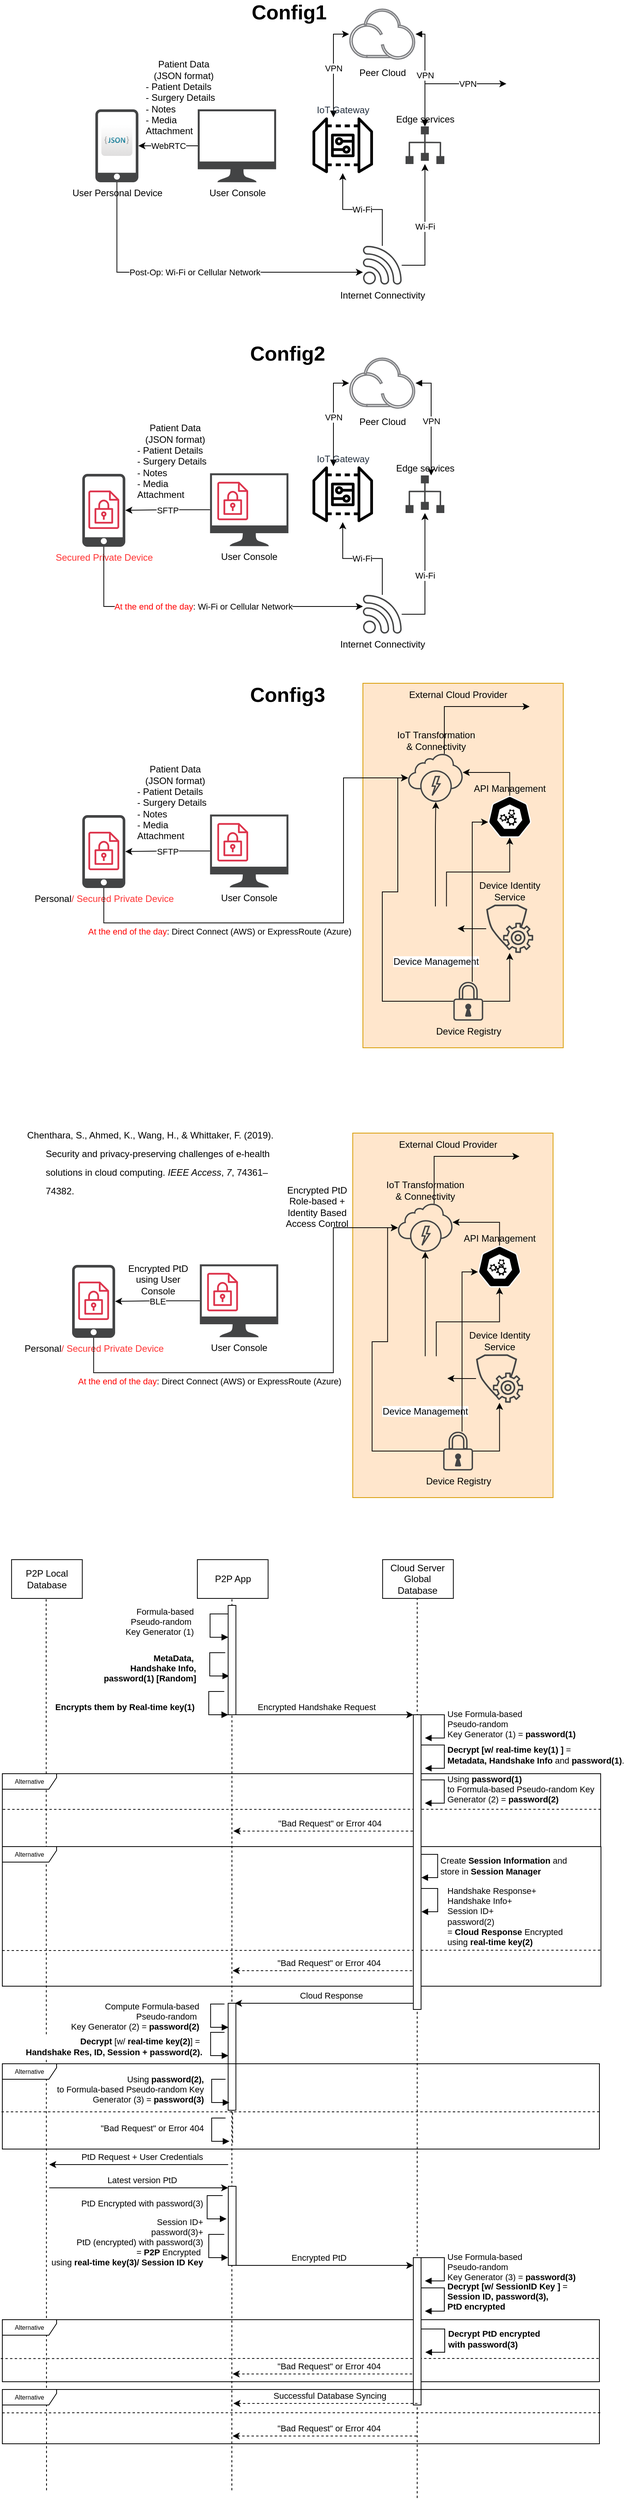 <mxfile version="24.7.5">
  <diagram name="Page-1" id="X_7h8zLOfVIcf5Rycq8-">
    <mxGraphModel dx="1687" dy="908" grid="1" gridSize="10" guides="1" tooltips="1" connect="1" arrows="1" fold="1" page="1" pageScale="1" pageWidth="850" pageHeight="1100" math="0" shadow="0">
      <root>
        <mxCell id="0" />
        <mxCell id="1" parent="0" />
        <mxCell id="AfyAULXcSbtilVkwsb1a-26" value="Cloud Response" style="endArrow=none;html=1;rounded=0;endFill=0;startArrow=classic;startFill=1;" parent="1" edge="1">
          <mxGeometry x="0.035" y="10" width="50" height="50" relative="1" as="geometry">
            <mxPoint x="340" y="2662" as="sourcePoint" />
            <mxPoint x="580" y="2662" as="targetPoint" />
            <mxPoint as="offset" />
          </mxGeometry>
        </mxCell>
        <mxCell id="LSRTFatCAq7PPlSGL0DP-1" value="" style="rounded=0;whiteSpace=wrap;html=1;fillColor=#ffe6cc;strokeColor=#d79b00;" parent="1" vertex="1">
          <mxGeometry x="505" y="960" width="258.36" height="470" as="geometry" />
        </mxCell>
        <mxCell id="LSRTFatCAq7PPlSGL0DP-2" value="User Personal Device" style="sketch=0;pointerEvents=1;shadow=0;dashed=0;html=1;strokeColor=none;fillColor=#434445;aspect=fixed;labelPosition=center;verticalLabelPosition=bottom;verticalAlign=top;align=center;outlineConnect=0;shape=mxgraph.vvd.phone;" parent="1" vertex="1">
          <mxGeometry x="160" y="220" width="55.46" height="94" as="geometry" />
        </mxCell>
        <mxCell id="LSRTFatCAq7PPlSGL0DP-3" value="User Console" style="sketch=0;pointerEvents=1;shadow=0;dashed=0;html=1;strokeColor=none;fillColor=#434445;aspect=fixed;labelPosition=center;verticalLabelPosition=bottom;verticalAlign=top;align=center;outlineConnect=0;shape=mxgraph.vvd.monitor;" parent="1" vertex="1">
          <mxGeometry x="292" y="220" width="101.08" height="94" as="geometry" />
        </mxCell>
        <mxCell id="LSRTFatCAq7PPlSGL0DP-4" value="WebRTC" style="edgeStyle=orthogonalEdgeStyle;shape=connector;rounded=0;orthogonalLoop=1;jettySize=auto;html=1;labelBackgroundColor=default;strokeColor=default;align=center;verticalAlign=middle;fontFamily=Helvetica;fontSize=11;fontColor=default;endArrow=classic;" parent="1" source="LSRTFatCAq7PPlSGL0DP-3" target="LSRTFatCAq7PPlSGL0DP-2" edge="1">
          <mxGeometry relative="1" as="geometry" />
        </mxCell>
        <mxCell id="LSRTFatCAq7PPlSGL0DP-5" value="VPN" style="edgeStyle=orthogonalEdgeStyle;shape=connector;rounded=0;orthogonalLoop=1;jettySize=auto;html=1;exitX=1;exitY=0.5;exitDx=0;exitDy=0;labelBackgroundColor=default;strokeColor=default;align=center;verticalAlign=middle;fontFamily=Helvetica;fontSize=11;fontColor=default;endArrow=classic;startArrow=block;startFill=1;" parent="1" source="LSRTFatCAq7PPlSGL0DP-6" target="LSRTFatCAq7PPlSGL0DP-9" edge="1">
          <mxGeometry relative="1" as="geometry">
            <Array as="points">
              <mxPoint x="585" y="123" />
            </Array>
          </mxGeometry>
        </mxCell>
        <mxCell id="LSRTFatCAq7PPlSGL0DP-6" value="Peer Cloud" style="image;aspect=fixed;perimeter=ellipsePerimeter;html=1;align=center;shadow=0;dashed=0;fontColor=#00000;labelBackgroundColor=default;fontSize=12;spacingTop=3;image=img/lib/ibm/miscellaneous/peer_cloud.svg;strokeColor=#000000;" parent="1" vertex="1">
          <mxGeometry x="487.14" y="90" width="85.71" height="66" as="geometry" />
        </mxCell>
        <mxCell id="LSRTFatCAq7PPlSGL0DP-7" value="VPN" style="edgeStyle=orthogonalEdgeStyle;shape=connector;rounded=0;orthogonalLoop=1;jettySize=auto;html=1;entryX=0;entryY=0.5;entryDx=0;entryDy=0;labelBackgroundColor=default;strokeColor=default;align=center;verticalAlign=middle;fontFamily=Helvetica;fontSize=11;fontColor=default;endArrow=classic;startArrow=block;startFill=1;" parent="1" source="LSRTFatCAq7PPlSGL0DP-8" target="LSRTFatCAq7PPlSGL0DP-6" edge="1">
          <mxGeometry relative="1" as="geometry">
            <Array as="points">
              <mxPoint x="467" y="123" />
            </Array>
          </mxGeometry>
        </mxCell>
        <mxCell id="LSRTFatCAq7PPlSGL0DP-8" value="IoT Gateway" style="sketch=0;outlineConnect=0;fontColor=#232F3E;gradientColor=none;fillColor=#00000;strokeColor=none;dashed=0;verticalLabelPosition=top;verticalAlign=bottom;align=center;html=1;fontSize=12;fontStyle=0;aspect=fixed;pointerEvents=1;shape=mxgraph.aws4.iot_device_gateway;labelPosition=center;" parent="1" vertex="1">
          <mxGeometry x="440" y="229.75" width="78" height="73" as="geometry" />
        </mxCell>
        <mxCell id="LSRTFatCAq7PPlSGL0DP-9" value="Edge services" style="sketch=0;pointerEvents=1;shadow=0;dashed=0;html=1;strokeColor=none;fillColor=#434445;aspect=fixed;labelPosition=center;verticalLabelPosition=top;verticalAlign=bottom;align=center;outlineConnect=0;shape=mxgraph.vvd.infrastructure;" parent="1" vertex="1">
          <mxGeometry x="560" y="242" width="50" height="48.5" as="geometry" />
        </mxCell>
        <mxCell id="LSRTFatCAq7PPlSGL0DP-10" value="Wi-Fi" style="edgeStyle=orthogonalEdgeStyle;shape=connector;rounded=0;orthogonalLoop=1;jettySize=auto;html=1;labelBackgroundColor=default;strokeColor=default;align=center;verticalAlign=middle;fontFamily=Helvetica;fontSize=11;fontColor=default;endArrow=classic;" parent="1" source="LSRTFatCAq7PPlSGL0DP-12" target="LSRTFatCAq7PPlSGL0DP-8" edge="1">
          <mxGeometry relative="1" as="geometry" />
        </mxCell>
        <mxCell id="LSRTFatCAq7PPlSGL0DP-11" value="Wi-Fi" style="edgeStyle=orthogonalEdgeStyle;shape=connector;rounded=0;orthogonalLoop=1;jettySize=auto;html=1;labelBackgroundColor=default;strokeColor=default;align=center;verticalAlign=middle;fontFamily=Helvetica;fontSize=11;fontColor=default;endArrow=classic;" parent="1" source="LSRTFatCAq7PPlSGL0DP-12" target="LSRTFatCAq7PPlSGL0DP-9" edge="1">
          <mxGeometry relative="1" as="geometry" />
        </mxCell>
        <mxCell id="LSRTFatCAq7PPlSGL0DP-12" value="Internet Connectivity" style="sketch=0;pointerEvents=1;shadow=0;dashed=0;html=1;strokeColor=none;fillColor=#434445;aspect=fixed;labelPosition=center;verticalLabelPosition=bottom;verticalAlign=top;align=center;outlineConnect=0;shape=mxgraph.vvd.wi_fi;" parent="1" vertex="1">
          <mxGeometry x="505" y="396" width="50" height="50" as="geometry" />
        </mxCell>
        <mxCell id="LSRTFatCAq7PPlSGL0DP-13" value="VPN" style="edgeStyle=orthogonalEdgeStyle;shape=connector;rounded=0;orthogonalLoop=1;jettySize=auto;html=1;labelBackgroundColor=default;strokeColor=default;align=center;verticalAlign=middle;fontFamily=Helvetica;fontSize=11;fontColor=default;endArrow=classic;startArrow=block;startFill=1;" parent="1" source="LSRTFatCAq7PPlSGL0DP-9" edge="1">
          <mxGeometry x="0.375" relative="1" as="geometry">
            <Array as="points">
              <mxPoint x="585" y="187" />
            </Array>
            <mxPoint x="690" y="187" as="targetPoint" />
            <mxPoint as="offset" />
          </mxGeometry>
        </mxCell>
        <mxCell id="LSRTFatCAq7PPlSGL0DP-14" value="Post-Op: Wi-Fi or Cellular Network" style="edgeStyle=orthogonalEdgeStyle;shape=connector;rounded=0;orthogonalLoop=1;jettySize=auto;html=1;labelBackgroundColor=default;strokeColor=default;align=center;verticalAlign=middle;fontFamily=Helvetica;fontSize=11;fontColor=default;endArrow=classic;startArrow=none;startFill=0;" parent="1" source="LSRTFatCAq7PPlSGL0DP-2" target="LSRTFatCAq7PPlSGL0DP-12" edge="1">
          <mxGeometry relative="1" as="geometry">
            <Array as="points">
              <mxPoint x="188" y="430" />
            </Array>
          </mxGeometry>
        </mxCell>
        <mxCell id="LSRTFatCAq7PPlSGL0DP-15" value="" style="dashed=0;outlineConnect=0;html=1;align=center;labelPosition=center;verticalLabelPosition=bottom;verticalAlign=top;shape=mxgraph.webicons.json_2;gradientColor=#DFDEDE" parent="1" vertex="1">
          <mxGeometry x="167.73" y="240" width="40" height="40" as="geometry" />
        </mxCell>
        <mxCell id="LSRTFatCAq7PPlSGL0DP-16" value="Patient Data&lt;br&gt;(JSON format)&lt;br&gt;&lt;div style=&quot;text-align: left;&quot;&gt;&lt;span style=&quot;background-color: initial;&quot;&gt;- Patient Details&lt;/span&gt;&lt;/div&gt;&lt;div style=&quot;text-align: left;&quot;&gt;&lt;span style=&quot;background-color: initial;&quot;&gt;- Surgery Details&lt;/span&gt;&lt;/div&gt;&lt;div style=&quot;text-align: left;&quot;&gt;&lt;span style=&quot;background-color: initial;&quot;&gt;- Notes&lt;/span&gt;&lt;/div&gt;&lt;div style=&quot;text-align: left;&quot;&gt;&lt;span style=&quot;background-color: initial;&quot;&gt;- Media Attachment&lt;/span&gt;&lt;/div&gt;" style="text;html=1;align=center;verticalAlign=middle;whiteSpace=wrap;rounded=0;" parent="1" vertex="1">
          <mxGeometry x="224" y="160" width="100" height="90" as="geometry" />
        </mxCell>
        <mxCell id="LSRTFatCAq7PPlSGL0DP-17" value="&lt;font color=&quot;#ff3333&quot;&gt;Secured Private Device&lt;/font&gt;" style="sketch=0;pointerEvents=1;shadow=0;dashed=0;html=1;strokeColor=none;fillColor=#434445;aspect=fixed;labelPosition=center;verticalLabelPosition=bottom;verticalAlign=top;align=center;outlineConnect=0;shape=mxgraph.vvd.phone;" parent="1" vertex="1">
          <mxGeometry x="143.13" y="690" width="55.46" height="94" as="geometry" />
        </mxCell>
        <mxCell id="LSRTFatCAq7PPlSGL0DP-18" value="VPN" style="edgeStyle=orthogonalEdgeStyle;shape=connector;rounded=0;orthogonalLoop=1;jettySize=auto;html=1;exitX=1;exitY=0.5;exitDx=0;exitDy=0;labelBackgroundColor=default;strokeColor=default;align=center;verticalAlign=middle;fontFamily=Helvetica;fontSize=11;fontColor=default;endArrow=classic;startArrow=block;startFill=1;" parent="1" source="LSRTFatCAq7PPlSGL0DP-19" target="LSRTFatCAq7PPlSGL0DP-22" edge="1">
          <mxGeometry relative="1" as="geometry">
            <Array as="points">
              <mxPoint x="593" y="573" />
            </Array>
          </mxGeometry>
        </mxCell>
        <mxCell id="LSRTFatCAq7PPlSGL0DP-19" value="Peer Cloud" style="image;aspect=fixed;perimeter=ellipsePerimeter;html=1;align=center;shadow=0;dashed=0;fontColor=#00000;labelBackgroundColor=default;fontSize=12;spacingTop=3;image=img/lib/ibm/miscellaneous/peer_cloud.svg;strokeColor=#000000;" parent="1" vertex="1">
          <mxGeometry x="487.14" y="540" width="85.71" height="66" as="geometry" />
        </mxCell>
        <mxCell id="LSRTFatCAq7PPlSGL0DP-20" value="VPN" style="edgeStyle=orthogonalEdgeStyle;shape=connector;rounded=0;orthogonalLoop=1;jettySize=auto;html=1;entryX=0;entryY=0.5;entryDx=0;entryDy=0;labelBackgroundColor=default;strokeColor=default;align=center;verticalAlign=middle;fontFamily=Helvetica;fontSize=11;fontColor=default;endArrow=classic;startArrow=block;startFill=1;" parent="1" source="LSRTFatCAq7PPlSGL0DP-21" target="LSRTFatCAq7PPlSGL0DP-19" edge="1">
          <mxGeometry relative="1" as="geometry">
            <Array as="points">
              <mxPoint x="467" y="573" />
            </Array>
          </mxGeometry>
        </mxCell>
        <mxCell id="LSRTFatCAq7PPlSGL0DP-21" value="IoT Gateway" style="sketch=0;outlineConnect=0;fontColor=#232F3E;gradientColor=none;fillColor=#00000;strokeColor=none;dashed=0;verticalLabelPosition=top;verticalAlign=bottom;align=center;html=1;fontSize=12;fontStyle=0;aspect=fixed;pointerEvents=1;shape=mxgraph.aws4.iot_device_gateway;labelPosition=center;" parent="1" vertex="1">
          <mxGeometry x="440" y="679.75" width="78" height="73" as="geometry" />
        </mxCell>
        <mxCell id="LSRTFatCAq7PPlSGL0DP-22" value="Edge services" style="sketch=0;pointerEvents=1;shadow=0;dashed=0;html=1;strokeColor=none;fillColor=#434445;aspect=fixed;labelPosition=center;verticalLabelPosition=top;verticalAlign=bottom;align=center;outlineConnect=0;shape=mxgraph.vvd.infrastructure;" parent="1" vertex="1">
          <mxGeometry x="560" y="692" width="50" height="48.5" as="geometry" />
        </mxCell>
        <mxCell id="LSRTFatCAq7PPlSGL0DP-23" value="Wi-Fi" style="edgeStyle=orthogonalEdgeStyle;shape=connector;rounded=0;orthogonalLoop=1;jettySize=auto;html=1;labelBackgroundColor=default;strokeColor=default;align=center;verticalAlign=middle;fontFamily=Helvetica;fontSize=11;fontColor=default;endArrow=classic;" parent="1" source="LSRTFatCAq7PPlSGL0DP-25" target="LSRTFatCAq7PPlSGL0DP-21" edge="1">
          <mxGeometry relative="1" as="geometry" />
        </mxCell>
        <mxCell id="LSRTFatCAq7PPlSGL0DP-24" value="Wi-Fi" style="edgeStyle=orthogonalEdgeStyle;shape=connector;rounded=0;orthogonalLoop=1;jettySize=auto;html=1;labelBackgroundColor=default;strokeColor=default;align=center;verticalAlign=middle;fontFamily=Helvetica;fontSize=11;fontColor=default;endArrow=classic;" parent="1" source="LSRTFatCAq7PPlSGL0DP-25" target="LSRTFatCAq7PPlSGL0DP-22" edge="1">
          <mxGeometry relative="1" as="geometry" />
        </mxCell>
        <mxCell id="LSRTFatCAq7PPlSGL0DP-25" value="Internet Connectivity" style="sketch=0;pointerEvents=1;shadow=0;dashed=0;html=1;strokeColor=none;fillColor=#434445;aspect=fixed;labelPosition=center;verticalLabelPosition=bottom;verticalAlign=top;align=center;outlineConnect=0;shape=mxgraph.vvd.wi_fi;" parent="1" vertex="1">
          <mxGeometry x="505" y="846" width="50" height="50" as="geometry" />
        </mxCell>
        <mxCell id="LSRTFatCAq7PPlSGL0DP-26" value="&lt;font color=&quot;#ff0000&quot;&gt;At the end of the day&lt;/font&gt;: Wi-Fi or Cellular Network" style="edgeStyle=orthogonalEdgeStyle;shape=connector;rounded=0;orthogonalLoop=1;jettySize=auto;html=1;labelBackgroundColor=default;strokeColor=default;align=center;verticalAlign=middle;fontFamily=Helvetica;fontSize=11;fontColor=default;endArrow=classic;startArrow=none;startFill=0;" parent="1" source="LSRTFatCAq7PPlSGL0DP-17" target="LSRTFatCAq7PPlSGL0DP-25" edge="1">
          <mxGeometry relative="1" as="geometry">
            <Array as="points">
              <mxPoint x="171.13" y="861" />
            </Array>
          </mxGeometry>
        </mxCell>
        <mxCell id="LSRTFatCAq7PPlSGL0DP-27" value="User Console" style="sketch=0;pointerEvents=1;shadow=0;dashed=0;html=1;strokeColor=none;fillColor=#434445;aspect=fixed;labelPosition=center;verticalLabelPosition=bottom;verticalAlign=top;align=center;outlineConnect=0;shape=mxgraph.vvd.monitor;" parent="1" vertex="1">
          <mxGeometry x="307.86" y="689.25" width="101.08" height="94" as="geometry" />
        </mxCell>
        <mxCell id="LSRTFatCAq7PPlSGL0DP-28" value="SFTP" style="edgeStyle=orthogonalEdgeStyle;shape=connector;rounded=0;orthogonalLoop=1;jettySize=auto;html=1;labelBackgroundColor=default;strokeColor=default;align=center;verticalAlign=middle;fontFamily=Helvetica;fontSize=11;fontColor=default;endArrow=classic;" parent="1" source="LSRTFatCAq7PPlSGL0DP-27" target="LSRTFatCAq7PPlSGL0DP-17" edge="1">
          <mxGeometry relative="1" as="geometry">
            <mxPoint x="230.86" y="736.25" as="targetPoint" />
          </mxGeometry>
        </mxCell>
        <mxCell id="LSRTFatCAq7PPlSGL0DP-29" value="Patient Data&lt;br&gt;(JSON format)&lt;br&gt;&lt;div style=&quot;text-align: left;&quot;&gt;&lt;span style=&quot;background-color: initial;&quot;&gt;- Patient Details&lt;/span&gt;&lt;/div&gt;&lt;div style=&quot;text-align: left;&quot;&gt;&lt;span style=&quot;background-color: initial;&quot;&gt;- Surgery Details&lt;/span&gt;&lt;/div&gt;&lt;div style=&quot;text-align: left;&quot;&gt;&lt;span style=&quot;background-color: initial;&quot;&gt;- Notes&lt;/span&gt;&lt;/div&gt;&lt;div style=&quot;text-align: left;&quot;&gt;&lt;span style=&quot;background-color: initial;&quot;&gt;- Media Attachment&lt;/span&gt;&lt;/div&gt;" style="text;html=1;align=center;verticalAlign=middle;whiteSpace=wrap;rounded=0;" parent="1" vertex="1">
          <mxGeometry x="213.13" y="629.25" width="100" height="90" as="geometry" />
        </mxCell>
        <mxCell id="LSRTFatCAq7PPlSGL0DP-30" value="" style="sketch=0;outlineConnect=0;fontColor=#232F3E;gradientColor=none;fillColor=#DD344C;strokeColor=none;dashed=0;verticalLabelPosition=bottom;verticalAlign=top;align=center;html=1;fontSize=12;fontStyle=0;aspect=fixed;pointerEvents=1;shape=mxgraph.aws4.encrypted_data;" parent="1" vertex="1">
          <mxGeometry x="317.26" y="700" width="39.74" height="50" as="geometry" />
        </mxCell>
        <mxCell id="LSRTFatCAq7PPlSGL0DP-31" value="&lt;b&gt;&lt;font style=&quot;font-size: 26px;&quot;&gt;Config1&lt;/font&gt;&lt;/b&gt;" style="text;html=1;align=center;verticalAlign=middle;whiteSpace=wrap;rounded=0;" parent="1" vertex="1">
          <mxGeometry x="380.0" y="80" width="60" height="30" as="geometry" />
        </mxCell>
        <mxCell id="LSRTFatCAq7PPlSGL0DP-32" value="&lt;b&gt;&lt;font style=&quot;font-size: 26px;&quot;&gt;Config2&lt;br&gt;&lt;/font&gt;&lt;/b&gt;" style="text;html=1;align=center;verticalAlign=middle;whiteSpace=wrap;rounded=0;" parent="1" vertex="1">
          <mxGeometry x="378.13" y="520" width="60" height="30" as="geometry" />
        </mxCell>
        <mxCell id="LSRTFatCAq7PPlSGL0DP-33" value="Personal&lt;font color=&quot;#ff3333&quot;&gt;/ Secured Private Device&lt;/font&gt;" style="sketch=0;pointerEvents=1;shadow=0;dashed=0;html=1;strokeColor=none;fillColor=#434445;aspect=fixed;labelPosition=center;verticalLabelPosition=bottom;verticalAlign=top;align=center;outlineConnect=0;shape=mxgraph.vvd.phone;" parent="1" vertex="1">
          <mxGeometry x="143.13" y="1130" width="55.46" height="94" as="geometry" />
        </mxCell>
        <mxCell id="LSRTFatCAq7PPlSGL0DP-34" value="&lt;font color=&quot;#ff0000&quot;&gt;At the end of the day&lt;/font&gt;: Direct Connect (AWS) or ExpressRoute (Azure)" style="edgeStyle=orthogonalEdgeStyle;shape=connector;rounded=0;orthogonalLoop=1;jettySize=auto;html=1;labelBackgroundColor=default;strokeColor=default;align=center;verticalAlign=middle;fontFamily=Helvetica;fontSize=11;fontColor=default;endArrow=classic;startArrow=none;startFill=0;" parent="1" source="LSRTFatCAq7PPlSGL0DP-33" target="LSRTFatCAq7PPlSGL0DP-43" edge="1">
          <mxGeometry x="-0.378" y="-11" relative="1" as="geometry">
            <Array as="points">
              <mxPoint x="171" y="1269" />
              <mxPoint x="480" y="1269" />
              <mxPoint x="480" y="1082" />
            </Array>
            <mxPoint x="505" y="1301" as="targetPoint" />
            <mxPoint as="offset" />
          </mxGeometry>
        </mxCell>
        <mxCell id="LSRTFatCAq7PPlSGL0DP-35" value="User Console" style="sketch=0;pointerEvents=1;shadow=0;dashed=0;html=1;strokeColor=none;fillColor=#434445;aspect=fixed;labelPosition=center;verticalLabelPosition=bottom;verticalAlign=top;align=center;outlineConnect=0;shape=mxgraph.vvd.monitor;" parent="1" vertex="1">
          <mxGeometry x="307.86" y="1129.25" width="101.08" height="94" as="geometry" />
        </mxCell>
        <mxCell id="LSRTFatCAq7PPlSGL0DP-36" value="SFTP" style="edgeStyle=orthogonalEdgeStyle;shape=connector;rounded=0;orthogonalLoop=1;jettySize=auto;html=1;labelBackgroundColor=default;strokeColor=default;align=center;verticalAlign=middle;fontFamily=Helvetica;fontSize=11;fontColor=default;endArrow=classic;" parent="1" source="LSRTFatCAq7PPlSGL0DP-35" target="LSRTFatCAq7PPlSGL0DP-33" edge="1">
          <mxGeometry relative="1" as="geometry">
            <mxPoint x="230.86" y="1176.25" as="targetPoint" />
          </mxGeometry>
        </mxCell>
        <mxCell id="LSRTFatCAq7PPlSGL0DP-37" value="Patient Data&lt;br&gt;(JSON format)&lt;br&gt;&lt;div style=&quot;text-align: left;&quot;&gt;&lt;span style=&quot;background-color: initial;&quot;&gt;- Patient Details&lt;/span&gt;&lt;/div&gt;&lt;div style=&quot;text-align: left;&quot;&gt;&lt;span style=&quot;background-color: initial;&quot;&gt;- Surgery Details&lt;/span&gt;&lt;/div&gt;&lt;div style=&quot;text-align: left;&quot;&gt;&lt;span style=&quot;background-color: initial;&quot;&gt;- Notes&lt;/span&gt;&lt;/div&gt;&lt;div style=&quot;text-align: left;&quot;&gt;&lt;span style=&quot;background-color: initial;&quot;&gt;- Media Attachment&lt;/span&gt;&lt;/div&gt;" style="text;html=1;align=center;verticalAlign=middle;whiteSpace=wrap;rounded=0;" parent="1" vertex="1">
          <mxGeometry x="213.13" y="1069.25" width="100" height="90" as="geometry" />
        </mxCell>
        <mxCell id="LSRTFatCAq7PPlSGL0DP-38" value="" style="sketch=0;outlineConnect=0;fontColor=#232F3E;gradientColor=none;fillColor=#DD344C;strokeColor=none;dashed=0;verticalLabelPosition=bottom;verticalAlign=top;align=center;html=1;fontSize=12;fontStyle=0;aspect=fixed;pointerEvents=1;shape=mxgraph.aws4.encrypted_data;" parent="1" vertex="1">
          <mxGeometry x="317.26" y="1140" width="39.74" height="50" as="geometry" />
        </mxCell>
        <mxCell id="LSRTFatCAq7PPlSGL0DP-39" value="&lt;b&gt;&lt;font style=&quot;font-size: 26px;&quot;&gt;Config3&lt;br&gt;&lt;/font&gt;&lt;/b&gt;" style="text;html=1;align=center;verticalAlign=middle;whiteSpace=wrap;rounded=0;" parent="1" vertex="1">
          <mxGeometry x="378.13" y="960" width="60" height="30" as="geometry" />
        </mxCell>
        <mxCell id="LSRTFatCAq7PPlSGL0DP-40" value="" style="sketch=0;outlineConnect=0;fontColor=#232F3E;gradientColor=none;fillColor=#DD344C;strokeColor=none;dashed=0;verticalLabelPosition=bottom;verticalAlign=top;align=center;html=1;fontSize=12;fontStyle=0;aspect=fixed;pointerEvents=1;shape=mxgraph.aws4.encrypted_data;" parent="1" vertex="1">
          <mxGeometry x="150.99" y="711.25" width="39.74" height="50" as="geometry" />
        </mxCell>
        <mxCell id="LSRTFatCAq7PPlSGL0DP-41" value="" style="sketch=0;outlineConnect=0;fontColor=#232F3E;gradientColor=none;fillColor=#DD344C;strokeColor=none;dashed=0;verticalLabelPosition=bottom;verticalAlign=top;align=center;html=1;fontSize=12;fontStyle=0;aspect=fixed;pointerEvents=1;shape=mxgraph.aws4.encrypted_data;" parent="1" vertex="1">
          <mxGeometry x="150.99" y="1151.25" width="39.74" height="50" as="geometry" />
        </mxCell>
        <mxCell id="LSRTFatCAq7PPlSGL0DP-42" style="edgeStyle=orthogonalEdgeStyle;shape=connector;rounded=0;orthogonalLoop=1;jettySize=auto;html=1;labelBackgroundColor=default;strokeColor=default;align=center;verticalAlign=middle;fontFamily=Helvetica;fontSize=11;fontColor=default;endArrow=classic;" parent="1" source="LSRTFatCAq7PPlSGL0DP-43" edge="1">
          <mxGeometry relative="1" as="geometry">
            <Array as="points">
              <mxPoint x="610" y="990" />
            </Array>
            <mxPoint x="720" y="990" as="targetPoint" />
          </mxGeometry>
        </mxCell>
        <mxCell id="LSRTFatCAq7PPlSGL0DP-43" value="IoT Transformation &lt;br&gt;&amp;amp; Connectivity" style="sketch=0;pointerEvents=1;shadow=0;dashed=0;html=1;strokeColor=none;fillColor=#434445;aspect=fixed;labelPosition=center;verticalLabelPosition=top;verticalAlign=bottom;align=center;outlineConnect=0;shape=mxgraph.vvd.service_provider_cloud_environment;" parent="1" vertex="1">
          <mxGeometry x="563.27" y="1051" width="70.46" height="62" as="geometry" />
        </mxCell>
        <mxCell id="LSRTFatCAq7PPlSGL0DP-44" style="edgeStyle=orthogonalEdgeStyle;shape=connector;rounded=0;orthogonalLoop=1;jettySize=auto;html=1;exitX=0.5;exitY=0;exitDx=0;exitDy=0;labelBackgroundColor=default;strokeColor=default;align=center;verticalAlign=middle;fontFamily=Helvetica;fontSize=11;fontColor=default;endArrow=classic;" parent="1" source="LSRTFatCAq7PPlSGL0DP-45" target="LSRTFatCAq7PPlSGL0DP-43" edge="1">
          <mxGeometry relative="1" as="geometry">
            <Array as="points">
              <mxPoint x="599" y="1145" />
              <mxPoint x="599" y="1145" />
            </Array>
          </mxGeometry>
        </mxCell>
        <mxCell id="LSRTFatCAq7PPlSGL0DP-45" value="Device Management" style="shape=image;html=1;verticalAlign=top;verticalLabelPosition=bottom;labelBackgroundColor=#ffffff;imageAspect=0;aspect=fixed;image=https://cdn0.iconfinder.com/data/icons/call-center-and-service/32/27-Settings-128.png" parent="1" vertex="1">
          <mxGeometry x="570" y="1247.75" width="57" height="57" as="geometry" />
        </mxCell>
        <mxCell id="LSRTFatCAq7PPlSGL0DP-46" style="edgeStyle=orthogonalEdgeStyle;shape=connector;rounded=0;orthogonalLoop=1;jettySize=auto;html=1;labelBackgroundColor=default;strokeColor=default;align=center;verticalAlign=middle;fontFamily=Helvetica;fontSize=11;fontColor=default;endArrow=classic;" parent="1" source="LSRTFatCAq7PPlSGL0DP-47" target="LSRTFatCAq7PPlSGL0DP-45" edge="1">
          <mxGeometry relative="1" as="geometry" />
        </mxCell>
        <mxCell id="LSRTFatCAq7PPlSGL0DP-47" value="Device Identity &lt;br&gt;Service" style="sketch=0;pointerEvents=1;shadow=0;dashed=0;html=1;strokeColor=none;fillColor=#434445;aspect=fixed;labelPosition=center;verticalLabelPosition=top;verticalAlign=bottom;align=center;outlineConnect=0;shape=mxgraph.vvd.protection_group_config;" parent="1" vertex="1">
          <mxGeometry x="664" y="1245.25" width="60.63" height="62.5" as="geometry" />
        </mxCell>
        <mxCell id="LSRTFatCAq7PPlSGL0DP-48" style="edgeStyle=orthogonalEdgeStyle;shape=connector;rounded=0;orthogonalLoop=1;jettySize=auto;html=1;labelBackgroundColor=default;strokeColor=default;align=center;verticalAlign=middle;fontFamily=Helvetica;fontSize=11;fontColor=default;endArrow=classic;" parent="1" source="LSRTFatCAq7PPlSGL0DP-50" target="LSRTFatCAq7PPlSGL0DP-47" edge="1">
          <mxGeometry relative="1" as="geometry" />
        </mxCell>
        <mxCell id="LSRTFatCAq7PPlSGL0DP-49" style="edgeStyle=orthogonalEdgeStyle;shape=connector;rounded=0;orthogonalLoop=1;jettySize=auto;html=1;labelBackgroundColor=default;strokeColor=default;align=center;verticalAlign=middle;fontFamily=Helvetica;fontSize=11;fontColor=default;endArrow=classic;" parent="1" source="LSRTFatCAq7PPlSGL0DP-50" target="LSRTFatCAq7PPlSGL0DP-43" edge="1">
          <mxGeometry relative="1" as="geometry">
            <Array as="points">
              <mxPoint x="530" y="1370" />
              <mxPoint x="530" y="1229" />
              <mxPoint x="550" y="1229" />
              <mxPoint x="550" y="1082" />
            </Array>
          </mxGeometry>
        </mxCell>
        <mxCell id="LSRTFatCAq7PPlSGL0DP-50" value="Device Registry" style="sketch=0;pointerEvents=1;shadow=0;dashed=0;html=1;strokeColor=none;fillColor=#434445;aspect=fixed;labelPosition=center;verticalLabelPosition=bottom;verticalAlign=top;align=center;outlineConnect=0;shape=mxgraph.vvd.security;" parent="1" vertex="1">
          <mxGeometry x="621.64" y="1345" width="38.5" height="50" as="geometry" />
        </mxCell>
        <mxCell id="LSRTFatCAq7PPlSGL0DP-51" style="edgeStyle=orthogonalEdgeStyle;shape=connector;rounded=0;orthogonalLoop=1;jettySize=auto;html=1;exitX=0.5;exitY=0;exitDx=0;exitDy=0;exitPerimeter=0;labelBackgroundColor=default;strokeColor=default;align=center;verticalAlign=middle;fontFamily=Helvetica;fontSize=11;fontColor=default;endArrow=classic;" parent="1" source="LSRTFatCAq7PPlSGL0DP-52" target="LSRTFatCAq7PPlSGL0DP-43" edge="1">
          <mxGeometry relative="1" as="geometry">
            <Array as="points">
              <mxPoint x="694" y="1075" />
            </Array>
          </mxGeometry>
        </mxCell>
        <mxCell id="LSRTFatCAq7PPlSGL0DP-52" value="&lt;br&gt;&lt;br&gt;&lt;br&gt;&lt;br&gt;&lt;br&gt;API Management" style="aspect=fixed;sketch=0;html=1;dashed=0;whitespace=wrap;fillColor=#00000;strokeColor=#ffffff;points=[[0.005,0.63,0],[0.1,0.2,0],[0.9,0.2,0],[0.5,0,0],[0.995,0.63,0],[0.72,0.99,0],[0.5,1,0],[0.28,0.99,0]];shape=mxgraph.kubernetes.icon2;prIcon=api;labelPosition=center;verticalLabelPosition=top;align=center;verticalAlign=bottom;" parent="1" vertex="1">
          <mxGeometry x="666.19" y="1105" width="56.25" height="54" as="geometry" />
        </mxCell>
        <mxCell id="LSRTFatCAq7PPlSGL0DP-53" style="edgeStyle=orthogonalEdgeStyle;shape=connector;rounded=0;orthogonalLoop=1;jettySize=auto;html=1;exitX=0.75;exitY=0;exitDx=0;exitDy=0;entryX=0.5;entryY=1;entryDx=0;entryDy=0;entryPerimeter=0;labelBackgroundColor=default;strokeColor=default;align=center;verticalAlign=middle;fontFamily=Helvetica;fontSize=11;fontColor=default;endArrow=classic;" parent="1" source="LSRTFatCAq7PPlSGL0DP-45" target="LSRTFatCAq7PPlSGL0DP-52" edge="1">
          <mxGeometry relative="1" as="geometry" />
        </mxCell>
        <mxCell id="LSRTFatCAq7PPlSGL0DP-54" style="edgeStyle=orthogonalEdgeStyle;shape=connector;rounded=0;orthogonalLoop=1;jettySize=auto;html=1;entryX=0.005;entryY=0.63;entryDx=0;entryDy=0;entryPerimeter=0;labelBackgroundColor=default;strokeColor=default;align=center;verticalAlign=middle;fontFamily=Helvetica;fontSize=11;fontColor=default;endArrow=classic;" parent="1" source="LSRTFatCAq7PPlSGL0DP-50" target="LSRTFatCAq7PPlSGL0DP-52" edge="1">
          <mxGeometry relative="1" as="geometry">
            <Array as="points">
              <mxPoint x="646" y="1139" />
            </Array>
          </mxGeometry>
        </mxCell>
        <mxCell id="LSRTFatCAq7PPlSGL0DP-55" value="External Cloud Provider" style="text;html=1;align=center;verticalAlign=middle;whiteSpace=wrap;rounded=0;" parent="1" vertex="1">
          <mxGeometry x="563.27" y="960" width="130" height="30" as="geometry" />
        </mxCell>
        <mxCell id="N_NBwsOhy-6bV_Aff_T--1" value="" style="rounded=0;whiteSpace=wrap;html=1;fillColor=#ffe6cc;strokeColor=#d79b00;" parent="1" vertex="1">
          <mxGeometry x="491.87" y="1540" width="258.36" height="470" as="geometry" />
        </mxCell>
        <mxCell id="N_NBwsOhy-6bV_Aff_T--2" value="Personal&lt;font color=&quot;#ff3333&quot;&gt;/ Secured Private Device&lt;/font&gt;" style="sketch=0;pointerEvents=1;shadow=0;dashed=0;html=1;strokeColor=none;fillColor=#434445;aspect=fixed;labelPosition=center;verticalLabelPosition=bottom;verticalAlign=top;align=center;outlineConnect=0;shape=mxgraph.vvd.phone;" parent="1" vertex="1">
          <mxGeometry x="130" y="1710" width="55.46" height="94" as="geometry" />
        </mxCell>
        <mxCell id="N_NBwsOhy-6bV_Aff_T--3" value="&lt;font color=&quot;#ff0000&quot;&gt;At the end of the day&lt;/font&gt;: Direct Connect (AWS) or ExpressRoute (Azure)" style="edgeStyle=orthogonalEdgeStyle;shape=connector;rounded=0;orthogonalLoop=1;jettySize=auto;html=1;labelBackgroundColor=default;strokeColor=default;align=center;verticalAlign=middle;fontFamily=Helvetica;fontSize=11;fontColor=default;endArrow=classic;startArrow=none;startFill=0;" parent="1" source="N_NBwsOhy-6bV_Aff_T--2" target="N_NBwsOhy-6bV_Aff_T--11" edge="1">
          <mxGeometry x="-0.378" y="-11" relative="1" as="geometry">
            <Array as="points">
              <mxPoint x="157.87" y="1849" />
              <mxPoint x="466.87" y="1849" />
              <mxPoint x="466.87" y="1662" />
            </Array>
            <mxPoint x="491.87" y="1881" as="targetPoint" />
            <mxPoint as="offset" />
          </mxGeometry>
        </mxCell>
        <mxCell id="N_NBwsOhy-6bV_Aff_T--4" value="User Console" style="sketch=0;pointerEvents=1;shadow=0;dashed=0;html=1;strokeColor=none;fillColor=#434445;aspect=fixed;labelPosition=center;verticalLabelPosition=bottom;verticalAlign=top;align=center;outlineConnect=0;shape=mxgraph.vvd.monitor;" parent="1" vertex="1">
          <mxGeometry x="294.73" y="1709.25" width="101.08" height="94" as="geometry" />
        </mxCell>
        <mxCell id="N_NBwsOhy-6bV_Aff_T--5" value="BLE" style="edgeStyle=orthogonalEdgeStyle;shape=connector;rounded=0;orthogonalLoop=1;jettySize=auto;html=1;labelBackgroundColor=default;strokeColor=default;align=center;verticalAlign=middle;fontFamily=Helvetica;fontSize=11;fontColor=default;endArrow=classic;" parent="1" source="N_NBwsOhy-6bV_Aff_T--4" target="N_NBwsOhy-6bV_Aff_T--2" edge="1">
          <mxGeometry relative="1" as="geometry">
            <mxPoint x="217.73" y="1756.25" as="targetPoint" />
          </mxGeometry>
        </mxCell>
        <mxCell id="N_NBwsOhy-6bV_Aff_T--6" value="Encrypted PtD using User Console" style="text;html=1;align=center;verticalAlign=middle;whiteSpace=wrap;rounded=0;" parent="1" vertex="1">
          <mxGeometry x="190.73" y="1719.75" width="100" height="19.25" as="geometry" />
        </mxCell>
        <mxCell id="N_NBwsOhy-6bV_Aff_T--7" value="" style="sketch=0;outlineConnect=0;fontColor=#232F3E;gradientColor=none;fillColor=#DD344C;strokeColor=none;dashed=0;verticalLabelPosition=bottom;verticalAlign=top;align=center;html=1;fontSize=12;fontStyle=0;aspect=fixed;pointerEvents=1;shape=mxgraph.aws4.encrypted_data;" parent="1" vertex="1">
          <mxGeometry x="304.13" y="1720" width="39.74" height="50" as="geometry" />
        </mxCell>
        <mxCell id="N_NBwsOhy-6bV_Aff_T--9" value="" style="sketch=0;outlineConnect=0;fontColor=#232F3E;gradientColor=none;fillColor=#DD344C;strokeColor=none;dashed=0;verticalLabelPosition=bottom;verticalAlign=top;align=center;html=1;fontSize=12;fontStyle=0;aspect=fixed;pointerEvents=1;shape=mxgraph.aws4.encrypted_data;" parent="1" vertex="1">
          <mxGeometry x="137.86" y="1731.25" width="39.74" height="50" as="geometry" />
        </mxCell>
        <mxCell id="N_NBwsOhy-6bV_Aff_T--10" style="edgeStyle=orthogonalEdgeStyle;shape=connector;rounded=0;orthogonalLoop=1;jettySize=auto;html=1;labelBackgroundColor=default;strokeColor=default;align=center;verticalAlign=middle;fontFamily=Helvetica;fontSize=11;fontColor=default;endArrow=classic;" parent="1" source="N_NBwsOhy-6bV_Aff_T--11" edge="1">
          <mxGeometry relative="1" as="geometry">
            <Array as="points">
              <mxPoint x="596.87" y="1570" />
            </Array>
            <mxPoint x="706.87" y="1570" as="targetPoint" />
          </mxGeometry>
        </mxCell>
        <mxCell id="N_NBwsOhy-6bV_Aff_T--11" value="IoT Transformation &lt;br&gt;&amp;amp; Connectivity" style="sketch=0;pointerEvents=1;shadow=0;dashed=0;html=1;strokeColor=none;fillColor=#434445;aspect=fixed;labelPosition=center;verticalLabelPosition=top;verticalAlign=bottom;align=center;outlineConnect=0;shape=mxgraph.vvd.service_provider_cloud_environment;" parent="1" vertex="1">
          <mxGeometry x="550.14" y="1631" width="70.46" height="62" as="geometry" />
        </mxCell>
        <mxCell id="N_NBwsOhy-6bV_Aff_T--12" style="edgeStyle=orthogonalEdgeStyle;shape=connector;rounded=0;orthogonalLoop=1;jettySize=auto;html=1;exitX=0.5;exitY=0;exitDx=0;exitDy=0;labelBackgroundColor=default;strokeColor=default;align=center;verticalAlign=middle;fontFamily=Helvetica;fontSize=11;fontColor=default;endArrow=classic;" parent="1" source="N_NBwsOhy-6bV_Aff_T--13" target="N_NBwsOhy-6bV_Aff_T--11" edge="1">
          <mxGeometry relative="1" as="geometry">
            <Array as="points">
              <mxPoint x="585.87" y="1725" />
              <mxPoint x="585.87" y="1725" />
            </Array>
          </mxGeometry>
        </mxCell>
        <mxCell id="N_NBwsOhy-6bV_Aff_T--13" value="Device Management" style="shape=image;html=1;verticalAlign=top;verticalLabelPosition=bottom;labelBackgroundColor=#ffffff;imageAspect=0;aspect=fixed;image=https://cdn0.iconfinder.com/data/icons/call-center-and-service/32/27-Settings-128.png" parent="1" vertex="1">
          <mxGeometry x="556.87" y="1827.75" width="57" height="57" as="geometry" />
        </mxCell>
        <mxCell id="N_NBwsOhy-6bV_Aff_T--14" style="edgeStyle=orthogonalEdgeStyle;shape=connector;rounded=0;orthogonalLoop=1;jettySize=auto;html=1;labelBackgroundColor=default;strokeColor=default;align=center;verticalAlign=middle;fontFamily=Helvetica;fontSize=11;fontColor=default;endArrow=classic;" parent="1" source="N_NBwsOhy-6bV_Aff_T--15" target="N_NBwsOhy-6bV_Aff_T--13" edge="1">
          <mxGeometry relative="1" as="geometry" />
        </mxCell>
        <mxCell id="N_NBwsOhy-6bV_Aff_T--15" value="Device Identity &lt;br&gt;Service" style="sketch=0;pointerEvents=1;shadow=0;dashed=0;html=1;strokeColor=none;fillColor=#434445;aspect=fixed;labelPosition=center;verticalLabelPosition=top;verticalAlign=bottom;align=center;outlineConnect=0;shape=mxgraph.vvd.protection_group_config;" parent="1" vertex="1">
          <mxGeometry x="650.87" y="1825.25" width="60.63" height="62.5" as="geometry" />
        </mxCell>
        <mxCell id="N_NBwsOhy-6bV_Aff_T--16" style="edgeStyle=orthogonalEdgeStyle;shape=connector;rounded=0;orthogonalLoop=1;jettySize=auto;html=1;labelBackgroundColor=default;strokeColor=default;align=center;verticalAlign=middle;fontFamily=Helvetica;fontSize=11;fontColor=default;endArrow=classic;" parent="1" source="N_NBwsOhy-6bV_Aff_T--18" target="N_NBwsOhy-6bV_Aff_T--15" edge="1">
          <mxGeometry relative="1" as="geometry" />
        </mxCell>
        <mxCell id="N_NBwsOhy-6bV_Aff_T--17" style="edgeStyle=orthogonalEdgeStyle;shape=connector;rounded=0;orthogonalLoop=1;jettySize=auto;html=1;labelBackgroundColor=default;strokeColor=default;align=center;verticalAlign=middle;fontFamily=Helvetica;fontSize=11;fontColor=default;endArrow=classic;" parent="1" source="N_NBwsOhy-6bV_Aff_T--18" target="N_NBwsOhy-6bV_Aff_T--11" edge="1">
          <mxGeometry relative="1" as="geometry">
            <Array as="points">
              <mxPoint x="516.87" y="1950" />
              <mxPoint x="516.87" y="1809" />
              <mxPoint x="536.87" y="1809" />
              <mxPoint x="536.87" y="1662" />
            </Array>
          </mxGeometry>
        </mxCell>
        <mxCell id="N_NBwsOhy-6bV_Aff_T--18" value="Device Registry" style="sketch=0;pointerEvents=1;shadow=0;dashed=0;html=1;strokeColor=none;fillColor=#434445;aspect=fixed;labelPosition=center;verticalLabelPosition=bottom;verticalAlign=top;align=center;outlineConnect=0;shape=mxgraph.vvd.security;" parent="1" vertex="1">
          <mxGeometry x="608.51" y="1925" width="38.5" height="50" as="geometry" />
        </mxCell>
        <mxCell id="N_NBwsOhy-6bV_Aff_T--19" style="edgeStyle=orthogonalEdgeStyle;shape=connector;rounded=0;orthogonalLoop=1;jettySize=auto;html=1;exitX=0.5;exitY=0;exitDx=0;exitDy=0;exitPerimeter=0;labelBackgroundColor=default;strokeColor=default;align=center;verticalAlign=middle;fontFamily=Helvetica;fontSize=11;fontColor=default;endArrow=classic;" parent="1" source="N_NBwsOhy-6bV_Aff_T--20" target="N_NBwsOhy-6bV_Aff_T--11" edge="1">
          <mxGeometry relative="1" as="geometry">
            <Array as="points">
              <mxPoint x="680.87" y="1655" />
            </Array>
          </mxGeometry>
        </mxCell>
        <mxCell id="N_NBwsOhy-6bV_Aff_T--20" value="&lt;br&gt;&lt;br&gt;&lt;br&gt;&lt;br&gt;&lt;br&gt;API Management" style="aspect=fixed;sketch=0;html=1;dashed=0;whitespace=wrap;fillColor=#00000;strokeColor=#ffffff;points=[[0.005,0.63,0],[0.1,0.2,0],[0.9,0.2,0],[0.5,0,0],[0.995,0.63,0],[0.72,0.99,0],[0.5,1,0],[0.28,0.99,0]];shape=mxgraph.kubernetes.icon2;prIcon=api;labelPosition=center;verticalLabelPosition=top;align=center;verticalAlign=bottom;" parent="1" vertex="1">
          <mxGeometry x="653.06" y="1685" width="56.25" height="54" as="geometry" />
        </mxCell>
        <mxCell id="N_NBwsOhy-6bV_Aff_T--21" style="edgeStyle=orthogonalEdgeStyle;shape=connector;rounded=0;orthogonalLoop=1;jettySize=auto;html=1;exitX=0.75;exitY=0;exitDx=0;exitDy=0;entryX=0.5;entryY=1;entryDx=0;entryDy=0;entryPerimeter=0;labelBackgroundColor=default;strokeColor=default;align=center;verticalAlign=middle;fontFamily=Helvetica;fontSize=11;fontColor=default;endArrow=classic;" parent="1" source="N_NBwsOhy-6bV_Aff_T--13" target="N_NBwsOhy-6bV_Aff_T--20" edge="1">
          <mxGeometry relative="1" as="geometry" />
        </mxCell>
        <mxCell id="N_NBwsOhy-6bV_Aff_T--22" style="edgeStyle=orthogonalEdgeStyle;shape=connector;rounded=0;orthogonalLoop=1;jettySize=auto;html=1;entryX=0.005;entryY=0.63;entryDx=0;entryDy=0;entryPerimeter=0;labelBackgroundColor=default;strokeColor=default;align=center;verticalAlign=middle;fontFamily=Helvetica;fontSize=11;fontColor=default;endArrow=classic;" parent="1" source="N_NBwsOhy-6bV_Aff_T--18" target="N_NBwsOhy-6bV_Aff_T--20" edge="1">
          <mxGeometry relative="1" as="geometry">
            <Array as="points">
              <mxPoint x="632.87" y="1719" />
            </Array>
          </mxGeometry>
        </mxCell>
        <mxCell id="N_NBwsOhy-6bV_Aff_T--23" value="External Cloud Provider" style="text;html=1;align=center;verticalAlign=middle;whiteSpace=wrap;rounded=0;" parent="1" vertex="1">
          <mxGeometry x="550.14" y="1540" width="130" height="30" as="geometry" />
        </mxCell>
        <mxCell id="N_NBwsOhy-6bV_Aff_T--24" value="Encrypted PtD Role-based + Identity Based Access Control" style="text;html=1;align=center;verticalAlign=middle;whiteSpace=wrap;rounded=0;" parent="1" vertex="1">
          <mxGeometry x="395.81" y="1620" width="100" height="30" as="geometry" />
        </mxCell>
        <mxCell id="N_NBwsOhy-6bV_Aff_T--25" value="&lt;div class=&quot;csl-bib-body&quot; style=&quot;line-height: 2; margin-left: 2em; text-indent:-2em;&quot;&gt;&#xa;  &lt;div class=&quot;csl-entry&quot;&gt;Chenthara, S., Ahmed, K., Wang, H., &amp;amp; Whittaker, F. (2019). Security and privacy-preserving challenges of e-health solutions in cloud computing. &lt;i&gt;IEEE Access&lt;/i&gt;, &lt;i&gt;7&lt;/i&gt;, 74361–74382.&lt;/div&gt;&#xa;  &lt;span class=&quot;Z3988&quot; title=&quot;url_ver=Z39.88-2004&amp;amp;ctx_ver=Z39.88-2004&amp;amp;rfr_id=info%3Asid%2Fzotero.org%3A2&amp;amp;rft_val_fmt=info%3Aofi%2Ffmt%3Akev%3Amtx%3Ajournal&amp;amp;rft.genre=article&amp;amp;rft.atitle=Security%20and%20privacy-preserving%20challenges%20of%20e-health%20solutions%20in%20cloud%20computing&amp;amp;rft.jtitle=IEEE%20access&amp;amp;rft.stitle=IEEE%20access&amp;amp;rft.volume=7&amp;amp;rft.aufirst=Shekha&amp;amp;rft.aulast=Chenthara&amp;amp;rft.au=Shekha%20Chenthara&amp;amp;rft.au=Khandakar%20Ahmed&amp;amp;rft.au=Hua%20Wang&amp;amp;rft.au=Frank%20Whittaker&amp;amp;rft.date=2019&amp;amp;rft.pages=74361-74382&amp;amp;rft.spage=74361&amp;amp;rft.epage=74382&amp;amp;rft.issn=2169-3536&quot;&gt;&lt;/span&gt;&#xa;&lt;/div&gt;" style="text;whiteSpace=wrap;html=1;" parent="1" vertex="1">
          <mxGeometry x="70" y="1500" width="320" height="60" as="geometry" />
        </mxCell>
        <mxCell id="AfyAULXcSbtilVkwsb1a-9" value="P2P App" style="rounded=0;whiteSpace=wrap;html=1;" parent="1" vertex="1">
          <mxGeometry x="291.52" y="2090" width="91.23" height="50" as="geometry" />
        </mxCell>
        <mxCell id="AfyAULXcSbtilVkwsb1a-10" value="" style="endArrow=none;dashed=1;html=1;rounded=0;" parent="1" edge="1">
          <mxGeometry width="50" height="50" relative="1" as="geometry">
            <mxPoint x="336" y="3290" as="sourcePoint" />
            <mxPoint x="336.14" y="2140" as="targetPoint" />
          </mxGeometry>
        </mxCell>
        <mxCell id="AfyAULXcSbtilVkwsb1a-11" value="P2P Local Database" style="rounded=0;whiteSpace=wrap;html=1;" parent="1" vertex="1">
          <mxGeometry x="51.9" y="2090" width="91.23" height="50" as="geometry" />
        </mxCell>
        <mxCell id="AfyAULXcSbtilVkwsb1a-12" value="" style="endArrow=none;dashed=1;html=1;rounded=0;" parent="1" edge="1">
          <mxGeometry width="50" height="50" relative="1" as="geometry">
            <mxPoint x="97" y="3290" as="sourcePoint" />
            <mxPoint x="96.52" y="2140" as="targetPoint" />
          </mxGeometry>
        </mxCell>
        <mxCell id="AfyAULXcSbtilVkwsb1a-14" value="Cloud Server Global Database" style="rounded=0;whiteSpace=wrap;html=1;" parent="1" vertex="1">
          <mxGeometry x="530.41" y="2090" width="91.23" height="50" as="geometry" />
        </mxCell>
        <mxCell id="AfyAULXcSbtilVkwsb1a-15" value="" style="endArrow=none;dashed=1;html=1;rounded=0;" parent="1" edge="1">
          <mxGeometry width="50" height="50" relative="1" as="geometry">
            <mxPoint x="575" y="3300" as="sourcePoint" />
            <mxPoint x="575.03" y="2140" as="targetPoint" />
          </mxGeometry>
        </mxCell>
        <mxCell id="AfyAULXcSbtilVkwsb1a-17" value="Use Formula-based&lt;div&gt;Pseudo-random&amp;nbsp;&lt;/div&gt;&lt;div&gt;Key Generator (1) = &lt;b&gt;password(1)&lt;/b&gt;&lt;/div&gt;" style="html=1;align=left;spacingLeft=2;endArrow=block;rounded=0;edgeStyle=orthogonalEdgeStyle;curved=0;rounded=0;" parent="1" edge="1">
          <mxGeometry x="-0.011" relative="1" as="geometry">
            <mxPoint x="580" y="2290" as="sourcePoint" />
            <Array as="points">
              <mxPoint x="610" y="2320" />
            </Array>
            <mxPoint x="585" y="2320" as="targetPoint" />
            <mxPoint as="offset" />
          </mxGeometry>
        </mxCell>
        <mxCell id="AfyAULXcSbtilVkwsb1a-18" value="&lt;b&gt;Decrypt [w/ real-time key(1) ]&lt;/b&gt;&amp;nbsp;=&amp;nbsp;&lt;div&gt;&lt;b&gt;Metadata, Handshake Info&amp;nbsp;&lt;/b&gt;and &lt;b&gt;password(1)&lt;/b&gt;.&lt;/div&gt;" style="html=1;align=left;spacingLeft=2;endArrow=block;rounded=0;edgeStyle=orthogonalEdgeStyle;curved=0;rounded=0;" parent="1" edge="1">
          <mxGeometry relative="1" as="geometry">
            <mxPoint x="580" y="2329" as="sourcePoint" />
            <Array as="points">
              <mxPoint x="610" y="2359" />
            </Array>
            <mxPoint x="585" y="2359" as="targetPoint" />
          </mxGeometry>
        </mxCell>
        <mxCell id="AfyAULXcSbtilVkwsb1a-20" value="Formula-based&lt;div&gt;Pseudo-random&amp;nbsp;&lt;/div&gt;&lt;div&gt;Key Generator (1)&lt;/div&gt;" style="html=1;align=right;spacingLeft=2;endArrow=block;rounded=0;edgeStyle=orthogonalEdgeStyle;curved=0;rounded=0;" parent="1" edge="1">
          <mxGeometry x="-0.073" y="-20" relative="1" as="geometry">
            <mxPoint x="336.27" y="2160" as="sourcePoint" />
            <Array as="points">
              <mxPoint x="307.91" y="2160" />
              <mxPoint x="307.91" y="2190" />
            </Array>
            <mxPoint x="331.27" y="2190.053" as="targetPoint" />
            <mxPoint as="offset" />
          </mxGeometry>
        </mxCell>
        <mxCell id="AfyAULXcSbtilVkwsb1a-21" value="&lt;b&gt;MetaData,&amp;nbsp;&lt;/b&gt;&lt;div&gt;&lt;b&gt;Handshake Info,&lt;/b&gt;&lt;div&gt;&lt;b&gt;password(1) [Random]&lt;/b&gt;&lt;/div&gt;&lt;/div&gt;" style="html=1;align=right;spacingLeft=2;endArrow=block;rounded=0;edgeStyle=orthogonalEdgeStyle;curved=0;rounded=0;" parent="1" edge="1">
          <mxGeometry x="0.067" y="-17" relative="1" as="geometry">
            <mxPoint x="327.5" y="2210" as="sourcePoint" />
            <Array as="points">
              <mxPoint x="307.5" y="2210" />
              <mxPoint x="307.5" y="2240" />
            </Array>
            <mxPoint x="332.5" y="2240" as="targetPoint" />
            <mxPoint as="offset" />
          </mxGeometry>
        </mxCell>
        <mxCell id="AfyAULXcSbtilVkwsb1a-24" value="Encrypted Handshake Request" style="endArrow=classic;html=1;rounded=0;" parent="1" edge="1">
          <mxGeometry x="-0.044" y="10" width="50" height="50" relative="1" as="geometry">
            <mxPoint x="330" y="2290" as="sourcePoint" />
            <mxPoint x="570" y="2290" as="targetPoint" />
            <mxPoint as="offset" />
          </mxGeometry>
        </mxCell>
        <mxCell id="AfyAULXcSbtilVkwsb1a-25" value="&lt;div&gt;Using &lt;b&gt;password(1)&amp;nbsp;&lt;/b&gt;&lt;/div&gt;&lt;div&gt;to Formula-based Pseudo-random Key&lt;/div&gt;&lt;div&gt;Generator (2) = &lt;b&gt;password(2)&lt;/b&gt;&lt;/div&gt;" style="html=1;align=left;spacingLeft=2;endArrow=block;rounded=0;edgeStyle=orthogonalEdgeStyle;curved=0;rounded=0;" parent="1" edge="1">
          <mxGeometry x="-0.009" relative="1" as="geometry">
            <mxPoint x="579.95" y="2373.95" as="sourcePoint" />
            <Array as="points">
              <mxPoint x="609.95" y="2403.95" />
            </Array>
            <mxPoint x="584.95" y="2403.95" as="targetPoint" />
            <mxPoint as="offset" />
          </mxGeometry>
        </mxCell>
        <mxCell id="AfyAULXcSbtilVkwsb1a-19" value="" style="html=1;points=[[0,0,0,0,5],[0,1,0,0,-5],[1,0,0,0,5],[1,1,0,0,-5]];perimeter=orthogonalPerimeter;outlineConnect=0;targetShapes=umlLifeline;portConstraint=eastwest;newEdgeStyle={&quot;curved&quot;:0,&quot;rounded&quot;:0};" parent="1" vertex="1">
          <mxGeometry x="331.22" y="2149" width="10" height="141" as="geometry" />
        </mxCell>
        <mxCell id="AfyAULXcSbtilVkwsb1a-28" value="" style="endArrow=none;dashed=1;html=1;rounded=0;" parent="1" target="AfyAULXcSbtilVkwsb1a-27" edge="1">
          <mxGeometry width="50" height="50" relative="1" as="geometry">
            <mxPoint x="337" y="2842" as="sourcePoint" />
            <mxPoint x="337.11" y="2321" as="targetPoint" />
          </mxGeometry>
        </mxCell>
        <mxCell id="AfyAULXcSbtilVkwsb1a-27" value="" style="html=1;points=[[0,0,0,0,5],[0,1,0,0,-5],[1,0,0,0,5],[1,1,0,0,-5]];perimeter=orthogonalPerimeter;outlineConnect=0;targetShapes=umlLifeline;portConstraint=eastwest;newEdgeStyle={&quot;curved&quot;:0,&quot;rounded&quot;:0};" parent="1" vertex="1">
          <mxGeometry x="331.22" y="2662" width="10" height="138" as="geometry" />
        </mxCell>
        <mxCell id="AfyAULXcSbtilVkwsb1a-29" value="Compute Formula-based&lt;div&gt;Pseudo-random&amp;nbsp;&lt;/div&gt;&lt;div&gt;Key Generator (2) = &lt;b&gt;password(2)&lt;/b&gt;&lt;/div&gt;" style="html=1;align=right;spacingLeft=2;endArrow=block;rounded=0;edgeStyle=orthogonalEdgeStyle;curved=0;rounded=0;" parent="1" edge="1">
          <mxGeometry x="-0.049" y="-14" relative="1" as="geometry">
            <mxPoint x="326.52" y="2663" as="sourcePoint" />
            <Array as="points">
              <mxPoint x="308.61" y="2663" />
              <mxPoint x="308.61" y="2693" />
            </Array>
            <mxPoint x="331.52" y="2693" as="targetPoint" />
            <mxPoint as="offset" />
          </mxGeometry>
        </mxCell>
        <mxCell id="AfyAULXcSbtilVkwsb1a-30" value="&lt;b&gt;Decrypt &lt;/b&gt;[w/ &lt;b&gt;real-time key(2)&lt;/b&gt;]&lt;b&gt;&amp;nbsp;&lt;/b&gt;=&amp;nbsp;&lt;div&gt;&lt;b&gt;Handshake Res, ID, Session + password(2).&lt;/b&gt;&lt;/div&gt;" style="html=1;align=right;spacingLeft=2;endArrow=block;rounded=0;edgeStyle=orthogonalEdgeStyle;curved=0;rounded=0;" parent="1" edge="1">
          <mxGeometry x="0.014" y="-10" relative="1" as="geometry">
            <mxPoint x="326.52" y="2699.5" as="sourcePoint" />
            <Array as="points">
              <mxPoint x="308.61" y="2699.5" />
              <mxPoint x="308.61" y="2729.5" />
            </Array>
            <mxPoint x="331.52" y="2729.5" as="targetPoint" />
            <mxPoint as="offset" />
          </mxGeometry>
        </mxCell>
        <mxCell id="AfyAULXcSbtilVkwsb1a-32" value="Encrypted PtD" style="endArrow=classic;html=1;rounded=0;" parent="1" target="AfyAULXcSbtilVkwsb1a-60" edge="1">
          <mxGeometry x="-0.044" y="10" width="50" height="50" relative="1" as="geometry">
            <mxPoint x="335.85" y="3000" as="sourcePoint" />
            <mxPoint x="575.85" y="3000" as="targetPoint" />
            <mxPoint as="offset" />
          </mxGeometry>
        </mxCell>
        <mxCell id="AfyAULXcSbtilVkwsb1a-34" value="&lt;div style=&quot;forced-color-adjust: none; color: rgb(0, 0, 0); font-family: Helvetica; font-size: 11px; font-style: normal; font-variant-ligatures: normal; font-variant-caps: normal; font-weight: 400; letter-spacing: normal; orphans: 2; text-indent: 0px; text-transform: none; widows: 2; word-spacing: 0px; -webkit-text-stroke-width: 0px; white-space: nowrap; text-decoration-thickness: initial; text-decoration-style: initial; text-decoration-color: initial;&quot;&gt;Session ID+&lt;br&gt;&lt;/div&gt;&lt;div style=&quot;forced-color-adjust: none; color: rgb(0, 0, 0); font-family: Helvetica; font-size: 11px; font-style: normal; font-variant-ligatures: normal; font-variant-caps: normal; font-weight: 400; letter-spacing: normal; orphans: 2; text-indent: 0px; text-transform: none; widows: 2; word-spacing: 0px; -webkit-text-stroke-width: 0px; white-space: nowrap; text-decoration-thickness: initial; text-decoration-style: initial; text-decoration-color: initial;&quot;&gt;password(3)+&lt;/div&gt;&lt;div style=&quot;forced-color-adjust: none; color: rgb(0, 0, 0); font-family: Helvetica; font-size: 11px; font-style: normal; font-variant-ligatures: normal; font-variant-caps: normal; font-weight: 400; letter-spacing: normal; orphans: 2; text-indent: 0px; text-transform: none; widows: 2; word-spacing: 0px; -webkit-text-stroke-width: 0px; white-space: nowrap; text-decoration-thickness: initial; text-decoration-style: initial; text-decoration-color: initial;&quot;&gt;PtD (encrypted) with password(3)&lt;/div&gt;&lt;div style=&quot;forced-color-adjust: none; color: rgb(0, 0, 0); font-family: Helvetica; font-size: 11px; font-style: normal; font-variant-ligatures: normal; font-variant-caps: normal; font-weight: 400; letter-spacing: normal; orphans: 2; text-indent: 0px; text-transform: none; widows: 2; word-spacing: 0px; -webkit-text-stroke-width: 0px; white-space: nowrap; text-decoration-thickness: initial; text-decoration-style: initial; text-decoration-color: initial;&quot;&gt;=&lt;span&gt;&amp;nbsp;&lt;/span&gt;&lt;b style=&quot;forced-color-adjust: none;&quot;&gt;P2P&lt;/b&gt;&lt;span&gt;&amp;nbsp;&lt;/span&gt;Encrypted&amp;nbsp;&lt;/div&gt;&lt;div style=&quot;forced-color-adjust: none; color: rgb(0, 0, 0); font-family: Helvetica; font-size: 11px; font-style: normal; font-variant-ligatures: normal; font-variant-caps: normal; font-weight: 400; letter-spacing: normal; orphans: 2; text-indent: 0px; text-transform: none; widows: 2; word-spacing: 0px; -webkit-text-stroke-width: 0px; white-space: nowrap; text-decoration-thickness: initial; text-decoration-style: initial; text-decoration-color: initial;&quot;&gt;using&lt;span&gt;&amp;nbsp;&lt;/span&gt;&lt;b style=&quot;forced-color-adjust: none;&quot;&gt;real-time key(3)/ Session ID Key&lt;/b&gt;&lt;/div&gt;" style="html=1;align=right;spacingLeft=2;endArrow=block;rounded=0;edgeStyle=orthogonalEdgeStyle;curved=0;rounded=0;" parent="1" edge="1">
          <mxGeometry x="-0.201" y="-6" relative="1" as="geometry">
            <mxPoint x="326.22" y="2959.96" as="sourcePoint" />
            <Array as="points">
              <mxPoint x="306.22" y="2959.96" />
              <mxPoint x="306.22" y="2989.96" />
            </Array>
            <mxPoint x="331.22" y="2989.96" as="targetPoint" />
            <mxPoint as="offset" />
          </mxGeometry>
        </mxCell>
        <mxCell id="AfyAULXcSbtilVkwsb1a-37" value="&lt;b&gt;Encrypts them by Real-time key(1)&lt;/b&gt;" style="html=1;align=right;spacingLeft=2;endArrow=block;rounded=0;edgeStyle=orthogonalEdgeStyle;curved=0;rounded=0;" parent="1" edge="1">
          <mxGeometry x="0.067" y="-17" relative="1" as="geometry">
            <mxPoint x="326.22" y="2260" as="sourcePoint" />
            <Array as="points">
              <mxPoint x="306.22" y="2260" />
              <mxPoint x="306.22" y="2290" />
            </Array>
            <mxPoint x="331.22" y="2290" as="targetPoint" />
            <mxPoint as="offset" />
          </mxGeometry>
        </mxCell>
        <mxCell id="AfyAULXcSbtilVkwsb1a-38" value="Alternative" style="shape=umlFrame;whiteSpace=wrap;html=1;pointerEvents=0;recursiveResize=0;container=1;collapsible=0;width=70;height=20;fontSize=8;" parent="1" vertex="1">
          <mxGeometry x="40" y="2366" width="771.59" height="94" as="geometry" />
        </mxCell>
        <mxCell id="AfyAULXcSbtilVkwsb1a-44" value="&quot;Bad Request&quot; or Error 404" style="endArrow=none;html=1;rounded=0;endFill=0;startArrow=classic;startFill=1;dashed=1;" parent="AfyAULXcSbtilVkwsb1a-38" edge="1">
          <mxGeometry x="0.035" y="10" width="50" height="50" relative="1" as="geometry">
            <mxPoint x="298.0" y="74" as="sourcePoint" />
            <mxPoint x="538" y="74" as="targetPoint" />
            <mxPoint as="offset" />
          </mxGeometry>
        </mxCell>
        <mxCell id="AfyAULXcSbtilVkwsb1a-39" value="" style="endArrow=none;dashed=1;html=1;rounded=0;exitX=0.001;exitY=0.49;exitDx=0;exitDy=0;exitPerimeter=0;entryX=1;entryY=0.488;entryDx=0;entryDy=0;entryPerimeter=0;fontSize=8;" parent="1" source="AfyAULXcSbtilVkwsb1a-38" target="AfyAULXcSbtilVkwsb1a-38" edge="1">
          <mxGeometry width="50" height="50" relative="1" as="geometry">
            <mxPoint x="247.41" y="2416" as="sourcePoint" />
            <mxPoint x="672.36" y="2416" as="targetPoint" />
          </mxGeometry>
        </mxCell>
        <mxCell id="AfyAULXcSbtilVkwsb1a-45" value="Alternative" style="shape=umlFrame;whiteSpace=wrap;html=1;pointerEvents=0;recursiveResize=0;container=1;collapsible=0;width=70;height=20;fontSize=8;" parent="1" vertex="1">
          <mxGeometry x="40" y="2460" width="772" height="180" as="geometry" />
        </mxCell>
        <mxCell id="AfyAULXcSbtilVkwsb1a-47" value="" style="endArrow=none;dashed=1;html=1;rounded=0;exitX=0.001;exitY=0.49;exitDx=0;exitDy=0;exitPerimeter=0;entryX=1.001;entryY=0.742;entryDx=0;entryDy=0;entryPerimeter=0;fontSize=8;" parent="AfyAULXcSbtilVkwsb1a-45" target="AfyAULXcSbtilVkwsb1a-45" edge="1">
          <mxGeometry width="50" height="50" relative="1" as="geometry">
            <mxPoint x="-2.842e-14" y="134.0" as="sourcePoint" />
            <mxPoint x="564" y="134.0" as="targetPoint" />
          </mxGeometry>
        </mxCell>
        <mxCell id="AfyAULXcSbtilVkwsb1a-46" value="&quot;Bad Request&quot; or Error 404" style="endArrow=none;html=1;rounded=0;endFill=0;startArrow=classic;startFill=1;dashed=1;" parent="AfyAULXcSbtilVkwsb1a-45" edge="1">
          <mxGeometry x="0.035" y="10" width="50" height="50" relative="1" as="geometry">
            <mxPoint x="297.0" y="160" as="sourcePoint" />
            <mxPoint x="537" y="160" as="targetPoint" />
            <mxPoint as="offset" />
          </mxGeometry>
        </mxCell>
        <mxCell id="AfyAULXcSbtilVkwsb1a-35" value="Create &lt;b&gt;Session Information&lt;/b&gt; and&amp;nbsp;&lt;div&gt;store in &lt;b&gt;Session Manager&lt;/b&gt;&lt;/div&gt;" style="html=1;align=left;spacingLeft=2;endArrow=block;rounded=0;edgeStyle=orthogonalEdgeStyle;curved=0;rounded=0;" parent="AfyAULXcSbtilVkwsb1a-45" edge="1">
          <mxGeometry x="-0.011" relative="1" as="geometry">
            <mxPoint x="540" y="10" as="sourcePoint" />
            <Array as="points">
              <mxPoint x="561.38" y="10" />
              <mxPoint x="561.38" y="40" />
              <mxPoint x="540.38" y="40" />
            </Array>
            <mxPoint x="540.38" y="40" as="targetPoint" />
            <mxPoint as="offset" />
          </mxGeometry>
        </mxCell>
        <mxCell id="AfyAULXcSbtilVkwsb1a-36" value="&lt;div style=&quot;&quot;&gt;Handshake Response+&lt;/div&gt;&lt;div style=&quot;&quot;&gt;Handshake Info+&lt;/div&gt;&lt;div style=&quot;&quot;&gt;Session ID+&lt;/div&gt;&lt;div style=&quot;&quot;&gt;password(2)&lt;/div&gt;&lt;div style=&quot;&quot;&gt;= &lt;b&gt;Cloud Response&lt;/b&gt; Encrypted&amp;nbsp;&lt;/div&gt;&lt;div style=&quot;&quot;&gt;using &lt;b&gt;real-time key(2)&lt;/b&gt;&lt;/div&gt;" style="html=1;align=left;spacingLeft=2;endArrow=block;rounded=0;edgeStyle=orthogonalEdgeStyle;curved=0;rounded=0;" parent="AfyAULXcSbtilVkwsb1a-45" edge="1">
          <mxGeometry x="0.419" y="10" relative="1" as="geometry">
            <mxPoint x="540.09" y="54" as="sourcePoint" />
            <Array as="points">
              <mxPoint x="561.47" y="54" />
              <mxPoint x="561.47" y="84" />
              <mxPoint x="540.47" y="84" />
            </Array>
            <mxPoint x="540.47" y="84" as="targetPoint" />
            <mxPoint x="9" y="-4" as="offset" />
          </mxGeometry>
        </mxCell>
        <mxCell id="AfyAULXcSbtilVkwsb1a-16" value="" style="html=1;points=[[0,0,0,0,5],[0,1,0,0,-5],[1,0,0,0,5],[1,1,0,0,-5]];perimeter=orthogonalPerimeter;outlineConnect=0;targetShapes=umlLifeline;portConstraint=eastwest;newEdgeStyle={&quot;curved&quot;:0,&quot;rounded&quot;:0};" parent="1" vertex="1">
          <mxGeometry x="570" y="2290" width="10" height="380" as="geometry" />
        </mxCell>
        <mxCell id="AfyAULXcSbtilVkwsb1a-48" value="Alternative" style="shape=umlFrame;whiteSpace=wrap;html=1;pointerEvents=0;recursiveResize=0;container=1;collapsible=0;width=70;height=20;fontSize=8;" parent="1" vertex="1">
          <mxGeometry x="40" y="2740" width="770" height="110" as="geometry" />
        </mxCell>
        <mxCell id="AfyAULXcSbtilVkwsb1a-31" value="Using&amp;nbsp;&lt;b&gt;password(2),&lt;/b&gt;&lt;div&gt;to Formula-based Pseudo-random Key&lt;/div&gt;&lt;div&gt;Generator (3) = &lt;b&gt;password(3)&lt;/b&gt;&lt;/div&gt;" style="html=1;align=right;spacingLeft=2;endArrow=block;rounded=0;edgeStyle=orthogonalEdgeStyle;curved=0;rounded=0;" parent="AfyAULXcSbtilVkwsb1a-48" edge="1">
          <mxGeometry x="-0.137" y="-9" relative="1" as="geometry">
            <mxPoint x="287.84" y="20" as="sourcePoint" />
            <Array as="points">
              <mxPoint x="269.98" y="20.05" />
              <mxPoint x="269.98" y="50.05" />
            </Array>
            <mxPoint x="292.84" y="50" as="targetPoint" />
            <mxPoint as="offset" />
          </mxGeometry>
        </mxCell>
        <mxCell id="AfyAULXcSbtilVkwsb1a-50" value="&lt;span style=&quot;text-align: center;&quot;&gt;&quot;Bad Request&quot; or Error 404&lt;/span&gt;" style="html=1;align=right;spacingLeft=2;endArrow=block;rounded=0;edgeStyle=orthogonalEdgeStyle;curved=0;rounded=0;" parent="AfyAULXcSbtilVkwsb1a-48" edge="1">
          <mxGeometry x="-0.137" y="-9" relative="1" as="geometry">
            <mxPoint x="287.85" y="70" as="sourcePoint" />
            <Array as="points">
              <mxPoint x="269.99" y="70.05" />
              <mxPoint x="269.99" y="100.05" />
            </Array>
            <mxPoint x="292.85" y="100" as="targetPoint" />
            <mxPoint as="offset" />
          </mxGeometry>
        </mxCell>
        <mxCell id="AfyAULXcSbtilVkwsb1a-51" value="" style="endArrow=none;dashed=1;html=1;rounded=0;exitX=0.001;exitY=0.49;exitDx=0;exitDy=0;exitPerimeter=0;fontSize=8;entryX=1.002;entryY=0.563;entryDx=0;entryDy=0;entryPerimeter=0;" parent="AfyAULXcSbtilVkwsb1a-48" edge="1">
          <mxGeometry width="50" height="50" relative="1" as="geometry">
            <mxPoint x="-1.0" y="62" as="sourcePoint" />
            <mxPoint x="772.99" y="61.93" as="targetPoint" />
          </mxGeometry>
        </mxCell>
        <mxCell id="AfyAULXcSbtilVkwsb1a-52" value="Latest version PtD" style="endArrow=classic;html=1;rounded=0;endFill=1;startArrow=none;startFill=0;" parent="1" edge="1">
          <mxGeometry x="0.035" y="10" width="50" height="50" relative="1" as="geometry">
            <mxPoint x="100.44" y="2900" as="sourcePoint" />
            <mxPoint x="331.22" y="2900" as="targetPoint" />
            <mxPoint as="offset" />
          </mxGeometry>
        </mxCell>
        <mxCell id="AfyAULXcSbtilVkwsb1a-53" value="PtD Request + User Credentials" style="endArrow=none;html=1;rounded=0;endFill=0;startArrow=classic;startFill=1;" parent="1" edge="1">
          <mxGeometry x="0.035" y="10" width="50" height="50" relative="1" as="geometry">
            <mxPoint x="100.44" y="2870" as="sourcePoint" />
            <mxPoint x="331.22" y="2870" as="targetPoint" />
            <mxPoint as="offset" />
          </mxGeometry>
        </mxCell>
        <mxCell id="AfyAULXcSbtilVkwsb1a-54" value="" style="html=1;points=[[0,0,0,0,5],[0,1,0,0,-5],[1,0,0,0,5],[1,1,0,0,-5]];perimeter=orthogonalPerimeter;outlineConnect=0;targetShapes=umlLifeline;portConstraint=eastwest;newEdgeStyle={&quot;curved&quot;:0,&quot;rounded&quot;:0};" parent="1" vertex="1">
          <mxGeometry x="331.4" y="2898" width="10" height="102" as="geometry" />
        </mxCell>
        <mxCell id="AfyAULXcSbtilVkwsb1a-58" value="Use Formula-based&lt;div&gt;Pseudo-random&amp;nbsp;&lt;/div&gt;&lt;div&gt;Key Generator (3) = &lt;b&gt;password(3)&lt;/b&gt;&lt;/div&gt;" style="html=1;align=left;spacingLeft=2;endArrow=block;rounded=0;edgeStyle=orthogonalEdgeStyle;curved=0;rounded=0;" parent="1" edge="1">
          <mxGeometry x="-0.011" relative="1" as="geometry">
            <mxPoint x="580" y="2990" as="sourcePoint" />
            <Array as="points">
              <mxPoint x="610" y="3020" />
            </Array>
            <mxPoint x="585" y="3020" as="targetPoint" />
            <mxPoint as="offset" />
          </mxGeometry>
        </mxCell>
        <mxCell id="AfyAULXcSbtilVkwsb1a-59" value="&lt;b&gt;Decrypt [w/ SessionID Key ]&lt;/b&gt;&amp;nbsp;=&amp;nbsp;&lt;div&gt;&lt;b&gt;Session ID, password(3),&amp;nbsp;&lt;/b&gt;&lt;/div&gt;&lt;div&gt;&lt;b&gt;PtD encrypted&lt;/b&gt;&lt;/div&gt;" style="html=1;align=left;spacingLeft=2;endArrow=block;rounded=0;edgeStyle=orthogonalEdgeStyle;curved=0;rounded=0;" parent="1" edge="1">
          <mxGeometry x="-0.035" relative="1" as="geometry">
            <mxPoint x="580" y="3029" as="sourcePoint" />
            <Array as="points">
              <mxPoint x="610" y="3059" />
            </Array>
            <mxPoint x="585" y="3059" as="targetPoint" />
            <mxPoint as="offset" />
          </mxGeometry>
        </mxCell>
        <mxCell id="AfyAULXcSbtilVkwsb1a-62" value="&lt;div style=&quot;forced-color-adjust: none; color: rgb(0, 0, 0); font-family: Helvetica; font-size: 11px; font-style: normal; font-variant-ligatures: normal; font-variant-caps: normal; font-weight: 400; letter-spacing: normal; orphans: 2; text-indent: 0px; text-transform: none; widows: 2; word-spacing: 0px; -webkit-text-stroke-width: 0px; white-space: nowrap; text-decoration-thickness: initial; text-decoration-style: initial; text-decoration-color: initial;&quot;&gt;PtD Encrypted with password(3)&lt;/div&gt;" style="html=1;align=right;spacingLeft=2;endArrow=block;rounded=0;edgeStyle=orthogonalEdgeStyle;curved=0;rounded=0;" parent="1" edge="1">
          <mxGeometry x="-0.201" y="-4" relative="1" as="geometry">
            <mxPoint x="324.13" y="2910" as="sourcePoint" />
            <Array as="points">
              <mxPoint x="304.13" y="2910" />
              <mxPoint x="304.13" y="2940" />
            </Array>
            <mxPoint x="329.13" y="2940" as="targetPoint" />
            <mxPoint as="offset" />
          </mxGeometry>
        </mxCell>
        <mxCell id="AfyAULXcSbtilVkwsb1a-63" value="Alternative" style="shape=umlFrame;whiteSpace=wrap;html=1;pointerEvents=0;recursiveResize=0;container=1;collapsible=0;width=70;height=20;fontSize=8;" parent="1" vertex="1">
          <mxGeometry x="40" y="3070" width="770" height="80" as="geometry" />
        </mxCell>
        <mxCell id="AfyAULXcSbtilVkwsb1a-66" value="" style="endArrow=none;dashed=1;html=1;rounded=0;exitX=0.001;exitY=0.49;exitDx=0;exitDy=0;exitPerimeter=0;fontSize=8;entryX=1.002;entryY=0.563;entryDx=0;entryDy=0;entryPerimeter=0;" parent="AfyAULXcSbtilVkwsb1a-63" edge="1">
          <mxGeometry width="50" height="50" relative="1" as="geometry">
            <mxPoint x="-2.0" y="50.07" as="sourcePoint" />
            <mxPoint x="771.99" y="50.0" as="targetPoint" />
          </mxGeometry>
        </mxCell>
        <mxCell id="AfyAULXcSbtilVkwsb1a-61" value="&lt;b&gt;Decrypt PtD encrypted&amp;nbsp;&lt;/b&gt;&lt;div&gt;&lt;b&gt;with password(3)&lt;/b&gt;&lt;/div&gt;" style="html=1;align=left;spacingLeft=2;endArrow=block;rounded=0;edgeStyle=orthogonalEdgeStyle;curved=0;rounded=0;" parent="AfyAULXcSbtilVkwsb1a-63" edge="1">
          <mxGeometry relative="1" as="geometry">
            <mxPoint x="540.5" y="12" as="sourcePoint" />
            <Array as="points">
              <mxPoint x="570.5" y="42" />
            </Array>
            <mxPoint x="545.5" y="42" as="targetPoint" />
          </mxGeometry>
        </mxCell>
        <mxCell id="AfyAULXcSbtilVkwsb1a-67" value="&quot;Bad Request&quot; or Error 404" style="endArrow=none;html=1;rounded=0;endFill=0;startArrow=classic;startFill=1;dashed=1;" parent="AfyAULXcSbtilVkwsb1a-63" edge="1">
          <mxGeometry x="0.035" y="10" width="50" height="50" relative="1" as="geometry">
            <mxPoint x="297.0" y="70" as="sourcePoint" />
            <mxPoint x="537" y="70" as="targetPoint" />
            <mxPoint as="offset" />
          </mxGeometry>
        </mxCell>
        <mxCell id="AfyAULXcSbtilVkwsb1a-60" value="" style="html=1;points=[[0,0,0,0,5],[0,1,0,0,-5],[1,0,0,0,5],[1,1,0,0,-5]];perimeter=orthogonalPerimeter;outlineConnect=0;targetShapes=umlLifeline;portConstraint=eastwest;newEdgeStyle={&quot;curved&quot;:0,&quot;rounded&quot;:0};" parent="1" vertex="1">
          <mxGeometry x="570" y="2990" width="10" height="190" as="geometry" />
        </mxCell>
        <mxCell id="AfyAULXcSbtilVkwsb1a-68" value="Alternative" style="shape=umlFrame;whiteSpace=wrap;html=1;pointerEvents=0;recursiveResize=0;container=1;collapsible=0;width=70;height=20;fontSize=8;" parent="1" vertex="1">
          <mxGeometry x="40" y="3160" width="770" height="70" as="geometry" />
        </mxCell>
        <mxCell id="AfyAULXcSbtilVkwsb1a-69" value="" style="endArrow=none;dashed=1;html=1;rounded=0;exitX=0.001;exitY=0.49;exitDx=0;exitDy=0;exitPerimeter=0;fontSize=8;entryX=1.002;entryY=0.563;entryDx=0;entryDy=0;entryPerimeter=0;" parent="AfyAULXcSbtilVkwsb1a-68" edge="1">
          <mxGeometry width="50" height="50" relative="1" as="geometry">
            <mxPoint x="-2.665e-15" y="30.07" as="sourcePoint" />
            <mxPoint x="773.99" y="30.0" as="targetPoint" />
          </mxGeometry>
        </mxCell>
        <mxCell id="AfyAULXcSbtilVkwsb1a-71" value="&quot;Bad Request&quot; or Error 404" style="endArrow=none;html=1;rounded=0;endFill=0;startArrow=classic;startFill=1;dashed=1;" parent="AfyAULXcSbtilVkwsb1a-68" edge="1">
          <mxGeometry x="0.035" y="10" width="50" height="50" relative="1" as="geometry">
            <mxPoint x="297.0" y="60" as="sourcePoint" />
            <mxPoint x="537" y="60" as="targetPoint" />
            <mxPoint as="offset" />
          </mxGeometry>
        </mxCell>
        <mxCell id="AfyAULXcSbtilVkwsb1a-73" value="Successful Database Syncing" style="endArrow=none;html=1;rounded=0;endFill=0;startArrow=classic;startFill=1;dashed=1;" parent="1" edge="1">
          <mxGeometry x="0.035" y="10" width="50" height="50" relative="1" as="geometry">
            <mxPoint x="338.0" y="3178" as="sourcePoint" />
            <mxPoint x="578" y="3178" as="targetPoint" />
            <mxPoint as="offset" />
          </mxGeometry>
        </mxCell>
      </root>
    </mxGraphModel>
  </diagram>
</mxfile>
